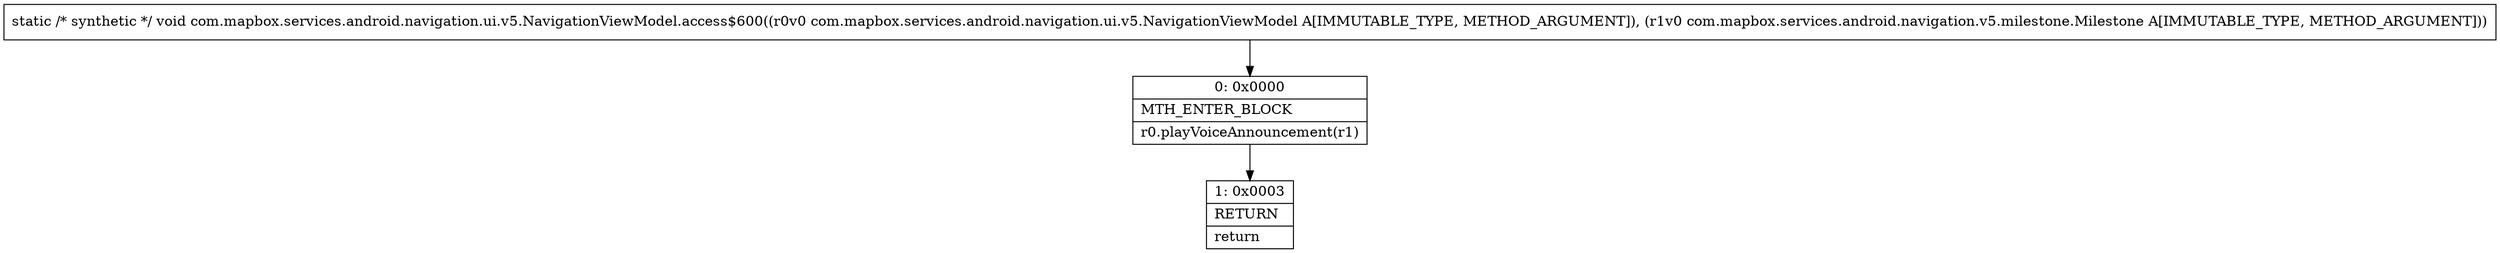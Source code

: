 digraph "CFG forcom.mapbox.services.android.navigation.ui.v5.NavigationViewModel.access$600(Lcom\/mapbox\/services\/android\/navigation\/ui\/v5\/NavigationViewModel;Lcom\/mapbox\/services\/android\/navigation\/v5\/milestone\/Milestone;)V" {
Node_0 [shape=record,label="{0\:\ 0x0000|MTH_ENTER_BLOCK\l|r0.playVoiceAnnouncement(r1)\l}"];
Node_1 [shape=record,label="{1\:\ 0x0003|RETURN\l|return\l}"];
MethodNode[shape=record,label="{static \/* synthetic *\/ void com.mapbox.services.android.navigation.ui.v5.NavigationViewModel.access$600((r0v0 com.mapbox.services.android.navigation.ui.v5.NavigationViewModel A[IMMUTABLE_TYPE, METHOD_ARGUMENT]), (r1v0 com.mapbox.services.android.navigation.v5.milestone.Milestone A[IMMUTABLE_TYPE, METHOD_ARGUMENT])) }"];
MethodNode -> Node_0;
Node_0 -> Node_1;
}

